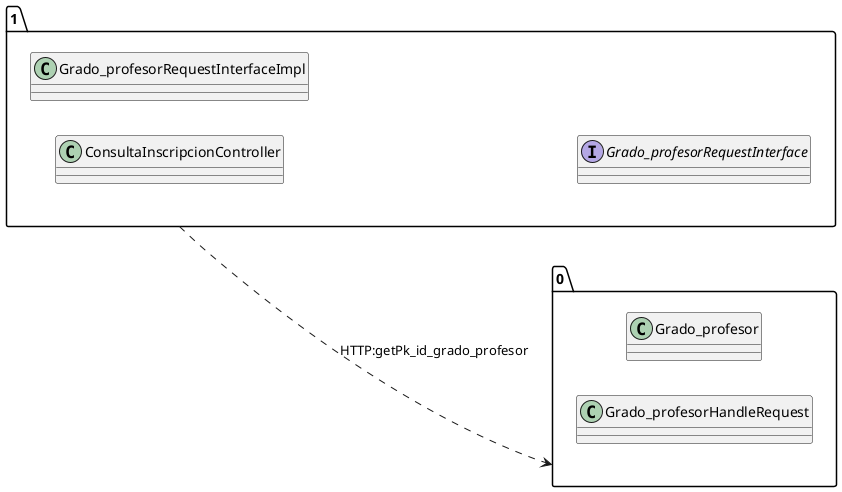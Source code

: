 @startuml 
allow_mixing
left to right direction
package "1"{
class ConsultaInscripcionController
class Grado_profesorRequestInterfaceImpl
interface Grado_profesorRequestInterface

}
package "0"{
class Grado_profesor
class Grado_profesorHandleRequest

}
"1" ..> "0":HTTP:getPk_id_grado_profesor
@enduml